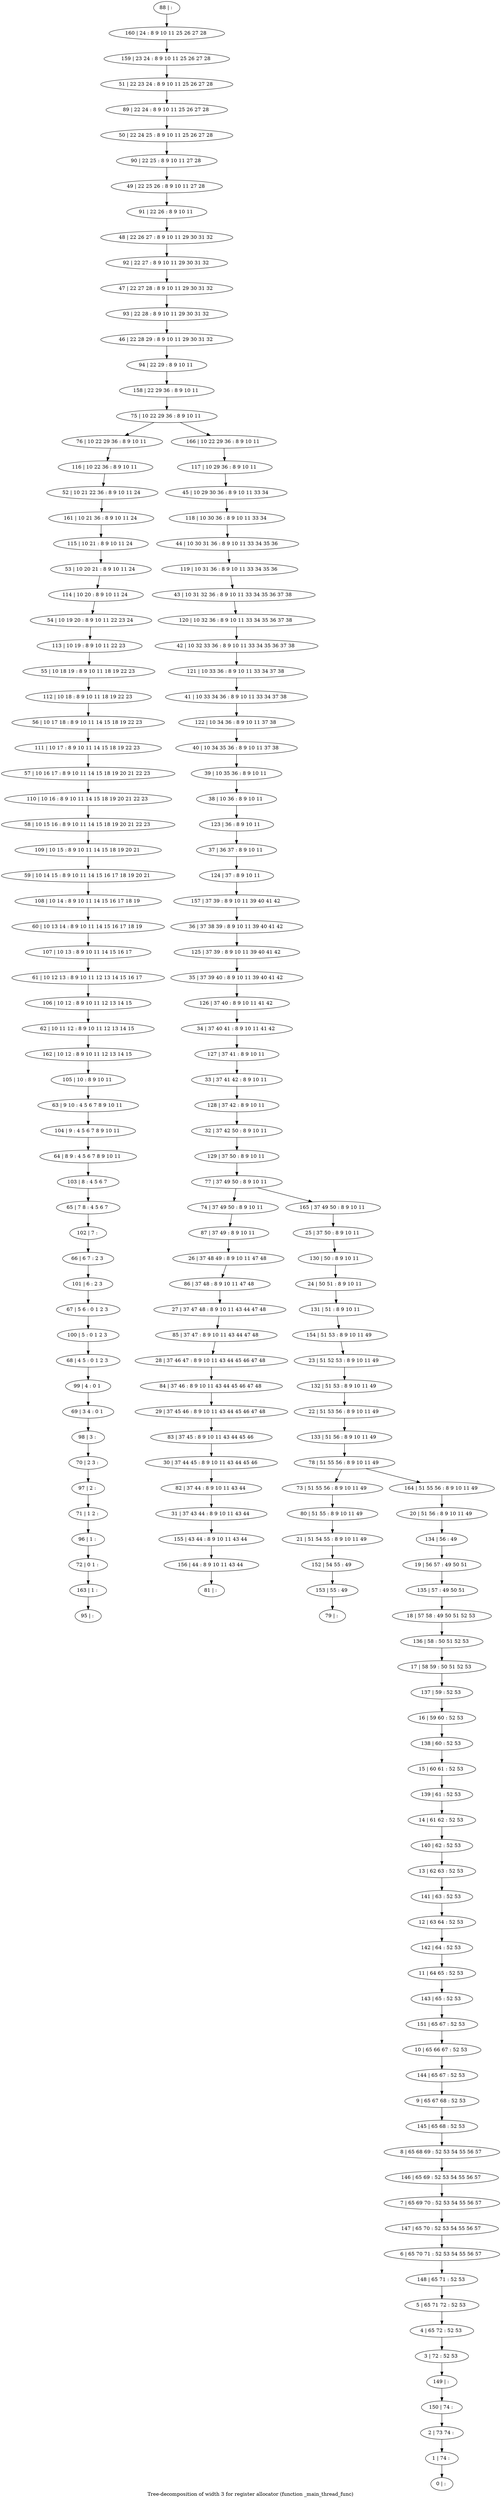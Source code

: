 digraph G {
graph [label="Tree-decomposition of width 3 for register allocator (function _main_thread_func)"]
0[label="0 | : "];
1[label="1 | 74 : "];
2[label="2 | 73 74 : "];
3[label="3 | 72 : 52 53 "];
4[label="4 | 65 72 : 52 53 "];
5[label="5 | 65 71 72 : 52 53 "];
6[label="6 | 65 70 71 : 52 53 54 55 56 57 "];
7[label="7 | 65 69 70 : 52 53 54 55 56 57 "];
8[label="8 | 65 68 69 : 52 53 54 55 56 57 "];
9[label="9 | 65 67 68 : 52 53 "];
10[label="10 | 65 66 67 : 52 53 "];
11[label="11 | 64 65 : 52 53 "];
12[label="12 | 63 64 : 52 53 "];
13[label="13 | 62 63 : 52 53 "];
14[label="14 | 61 62 : 52 53 "];
15[label="15 | 60 61 : 52 53 "];
16[label="16 | 59 60 : 52 53 "];
17[label="17 | 58 59 : 50 51 52 53 "];
18[label="18 | 57 58 : 49 50 51 52 53 "];
19[label="19 | 56 57 : 49 50 51 "];
20[label="20 | 51 56 : 8 9 10 11 49 "];
21[label="21 | 51 54 55 : 8 9 10 11 49 "];
22[label="22 | 51 53 56 : 8 9 10 11 49 "];
23[label="23 | 51 52 53 : 8 9 10 11 49 "];
24[label="24 | 50 51 : 8 9 10 11 "];
25[label="25 | 37 50 : 8 9 10 11 "];
26[label="26 | 37 48 49 : 8 9 10 11 47 48 "];
27[label="27 | 37 47 48 : 8 9 10 11 43 44 47 48 "];
28[label="28 | 37 46 47 : 8 9 10 11 43 44 45 46 47 48 "];
29[label="29 | 37 45 46 : 8 9 10 11 43 44 45 46 47 48 "];
30[label="30 | 37 44 45 : 8 9 10 11 43 44 45 46 "];
31[label="31 | 37 43 44 : 8 9 10 11 43 44 "];
32[label="32 | 37 42 50 : 8 9 10 11 "];
33[label="33 | 37 41 42 : 8 9 10 11 "];
34[label="34 | 37 40 41 : 8 9 10 11 41 42 "];
35[label="35 | 37 39 40 : 8 9 10 11 39 40 41 42 "];
36[label="36 | 37 38 39 : 8 9 10 11 39 40 41 42 "];
37[label="37 | 36 37 : 8 9 10 11 "];
38[label="38 | 10 36 : 8 9 10 11 "];
39[label="39 | 10 35 36 : 8 9 10 11 "];
40[label="40 | 10 34 35 36 : 8 9 10 11 37 38 "];
41[label="41 | 10 33 34 36 : 8 9 10 11 33 34 37 38 "];
42[label="42 | 10 32 33 36 : 8 9 10 11 33 34 35 36 37 38 "];
43[label="43 | 10 31 32 36 : 8 9 10 11 33 34 35 36 37 38 "];
44[label="44 | 10 30 31 36 : 8 9 10 11 33 34 35 36 "];
45[label="45 | 10 29 30 36 : 8 9 10 11 33 34 "];
46[label="46 | 22 28 29 : 8 9 10 11 29 30 31 32 "];
47[label="47 | 22 27 28 : 8 9 10 11 29 30 31 32 "];
48[label="48 | 22 26 27 : 8 9 10 11 29 30 31 32 "];
49[label="49 | 22 25 26 : 8 9 10 11 27 28 "];
50[label="50 | 22 24 25 : 8 9 10 11 25 26 27 28 "];
51[label="51 | 22 23 24 : 8 9 10 11 25 26 27 28 "];
52[label="52 | 10 21 22 36 : 8 9 10 11 24 "];
53[label="53 | 10 20 21 : 8 9 10 11 24 "];
54[label="54 | 10 19 20 : 8 9 10 11 22 23 24 "];
55[label="55 | 10 18 19 : 8 9 10 11 18 19 22 23 "];
56[label="56 | 10 17 18 : 8 9 10 11 14 15 18 19 22 23 "];
57[label="57 | 10 16 17 : 8 9 10 11 14 15 18 19 20 21 22 23 "];
58[label="58 | 10 15 16 : 8 9 10 11 14 15 18 19 20 21 22 23 "];
59[label="59 | 10 14 15 : 8 9 10 11 14 15 16 17 18 19 20 21 "];
60[label="60 | 10 13 14 : 8 9 10 11 14 15 16 17 18 19 "];
61[label="61 | 10 12 13 : 8 9 10 11 12 13 14 15 16 17 "];
62[label="62 | 10 11 12 : 8 9 10 11 12 13 14 15 "];
63[label="63 | 9 10 : 4 5 6 7 8 9 10 11 "];
64[label="64 | 8 9 : 4 5 6 7 8 9 10 11 "];
65[label="65 | 7 8 : 4 5 6 7 "];
66[label="66 | 6 7 : 2 3 "];
67[label="67 | 5 6 : 0 1 2 3 "];
68[label="68 | 4 5 : 0 1 2 3 "];
69[label="69 | 3 4 : 0 1 "];
70[label="70 | 2 3 : "];
71[label="71 | 1 2 : "];
72[label="72 | 0 1 : "];
73[label="73 | 51 55 56 : 8 9 10 11 49 "];
74[label="74 | 37 49 50 : 8 9 10 11 "];
75[label="75 | 10 22 29 36 : 8 9 10 11 "];
76[label="76 | 10 22 29 36 : 8 9 10 11 "];
77[label="77 | 37 49 50 : 8 9 10 11 "];
78[label="78 | 51 55 56 : 8 9 10 11 49 "];
79[label="79 | : "];
80[label="80 | 51 55 : 8 9 10 11 49 "];
81[label="81 | : "];
82[label="82 | 37 44 : 8 9 10 11 43 44 "];
83[label="83 | 37 45 : 8 9 10 11 43 44 45 46 "];
84[label="84 | 37 46 : 8 9 10 11 43 44 45 46 47 48 "];
85[label="85 | 37 47 : 8 9 10 11 43 44 47 48 "];
86[label="86 | 37 48 : 8 9 10 11 47 48 "];
87[label="87 | 37 49 : 8 9 10 11 "];
88[label="88 | : "];
89[label="89 | 22 24 : 8 9 10 11 25 26 27 28 "];
90[label="90 | 22 25 : 8 9 10 11 27 28 "];
91[label="91 | 22 26 : 8 9 10 11 "];
92[label="92 | 22 27 : 8 9 10 11 29 30 31 32 "];
93[label="93 | 22 28 : 8 9 10 11 29 30 31 32 "];
94[label="94 | 22 29 : 8 9 10 11 "];
95[label="95 | : "];
96[label="96 | 1 : "];
97[label="97 | 2 : "];
98[label="98 | 3 : "];
99[label="99 | 4 : 0 1 "];
100[label="100 | 5 : 0 1 2 3 "];
101[label="101 | 6 : 2 3 "];
102[label="102 | 7 : "];
103[label="103 | 8 : 4 5 6 7 "];
104[label="104 | 9 : 4 5 6 7 8 9 10 11 "];
105[label="105 | 10 : 8 9 10 11 "];
106[label="106 | 10 12 : 8 9 10 11 12 13 14 15 "];
107[label="107 | 10 13 : 8 9 10 11 14 15 16 17 "];
108[label="108 | 10 14 : 8 9 10 11 14 15 16 17 18 19 "];
109[label="109 | 10 15 : 8 9 10 11 14 15 18 19 20 21 "];
110[label="110 | 10 16 : 8 9 10 11 14 15 18 19 20 21 22 23 "];
111[label="111 | 10 17 : 8 9 10 11 14 15 18 19 22 23 "];
112[label="112 | 10 18 : 8 9 10 11 18 19 22 23 "];
113[label="113 | 10 19 : 8 9 10 11 22 23 "];
114[label="114 | 10 20 : 8 9 10 11 24 "];
115[label="115 | 10 21 : 8 9 10 11 24 "];
116[label="116 | 10 22 36 : 8 9 10 11 "];
117[label="117 | 10 29 36 : 8 9 10 11 "];
118[label="118 | 10 30 36 : 8 9 10 11 33 34 "];
119[label="119 | 10 31 36 : 8 9 10 11 33 34 35 36 "];
120[label="120 | 10 32 36 : 8 9 10 11 33 34 35 36 37 38 "];
121[label="121 | 10 33 36 : 8 9 10 11 33 34 37 38 "];
122[label="122 | 10 34 36 : 8 9 10 11 37 38 "];
123[label="123 | 36 : 8 9 10 11 "];
124[label="124 | 37 : 8 9 10 11 "];
125[label="125 | 37 39 : 8 9 10 11 39 40 41 42 "];
126[label="126 | 37 40 : 8 9 10 11 41 42 "];
127[label="127 | 37 41 : 8 9 10 11 "];
128[label="128 | 37 42 : 8 9 10 11 "];
129[label="129 | 37 50 : 8 9 10 11 "];
130[label="130 | 50 : 8 9 10 11 "];
131[label="131 | 51 : 8 9 10 11 "];
132[label="132 | 51 53 : 8 9 10 11 49 "];
133[label="133 | 51 56 : 8 9 10 11 49 "];
134[label="134 | 56 : 49 "];
135[label="135 | 57 : 49 50 51 "];
136[label="136 | 58 : 50 51 52 53 "];
137[label="137 | 59 : 52 53 "];
138[label="138 | 60 : 52 53 "];
139[label="139 | 61 : 52 53 "];
140[label="140 | 62 : 52 53 "];
141[label="141 | 63 : 52 53 "];
142[label="142 | 64 : 52 53 "];
143[label="143 | 65 : 52 53 "];
144[label="144 | 65 67 : 52 53 "];
145[label="145 | 65 68 : 52 53 "];
146[label="146 | 65 69 : 52 53 54 55 56 57 "];
147[label="147 | 65 70 : 52 53 54 55 56 57 "];
148[label="148 | 65 71 : 52 53 "];
149[label="149 | : "];
150[label="150 | 74 : "];
151[label="151 | 65 67 : 52 53 "];
152[label="152 | 54 55 : 49 "];
153[label="153 | 55 : 49 "];
154[label="154 | 51 53 : 8 9 10 11 49 "];
155[label="155 | 43 44 : 8 9 10 11 43 44 "];
156[label="156 | 44 : 8 9 10 11 43 44 "];
157[label="157 | 37 39 : 8 9 10 11 39 40 41 42 "];
158[label="158 | 22 29 36 : 8 9 10 11 "];
159[label="159 | 23 24 : 8 9 10 11 25 26 27 28 "];
160[label="160 | 24 : 8 9 10 11 25 26 27 28 "];
161[label="161 | 10 21 36 : 8 9 10 11 24 "];
162[label="162 | 10 12 : 8 9 10 11 12 13 14 15 "];
163[label="163 | 1 : "];
164[label="164 | 51 55 56 : 8 9 10 11 49 "];
165[label="165 | 37 49 50 : 8 9 10 11 "];
166[label="166 | 10 22 29 36 : 8 9 10 11 "];
80->21 ;
73->80 ;
82->31 ;
30->82 ;
83->30 ;
29->83 ;
84->29 ;
28->84 ;
85->28 ;
27->85 ;
86->27 ;
26->86 ;
87->26 ;
74->87 ;
96->72 ;
71->96 ;
97->71 ;
70->97 ;
98->70 ;
69->98 ;
99->69 ;
68->99 ;
100->68 ;
67->100 ;
101->67 ;
66->101 ;
102->66 ;
65->102 ;
103->65 ;
64->103 ;
104->64 ;
63->104 ;
105->63 ;
106->62 ;
61->106 ;
107->61 ;
60->107 ;
108->60 ;
59->108 ;
109->59 ;
58->109 ;
110->58 ;
57->110 ;
111->57 ;
56->111 ;
112->56 ;
55->112 ;
113->55 ;
54->113 ;
114->54 ;
53->114 ;
115->53 ;
116->52 ;
76->116 ;
21->152 ;
153->79 ;
152->153 ;
31->155 ;
156->81 ;
155->156 ;
161->115 ;
52->161 ;
162->105 ;
62->162 ;
163->95 ;
72->163 ;
88->160 ;
160->159 ;
159->51 ;
51->89 ;
89->50 ;
50->90 ;
90->49 ;
49->91 ;
91->48 ;
48->92 ;
92->47 ;
47->93 ;
93->46 ;
46->94 ;
94->158 ;
158->75 ;
117->45 ;
45->118 ;
118->44 ;
44->119 ;
119->43 ;
43->120 ;
120->42 ;
42->121 ;
121->41 ;
41->122 ;
122->40 ;
40->39 ;
39->38 ;
38->123 ;
123->37 ;
37->124 ;
124->157 ;
157->36 ;
36->125 ;
125->35 ;
35->126 ;
126->34 ;
34->127 ;
127->33 ;
33->128 ;
128->32 ;
32->129 ;
129->77 ;
25->130 ;
130->24 ;
24->131 ;
131->154 ;
154->23 ;
23->132 ;
132->22 ;
22->133 ;
133->78 ;
20->134 ;
134->19 ;
19->135 ;
135->18 ;
18->136 ;
136->17 ;
17->137 ;
137->16 ;
16->138 ;
138->15 ;
15->139 ;
139->14 ;
14->140 ;
140->13 ;
13->141 ;
141->12 ;
12->142 ;
142->11 ;
11->143 ;
143->151 ;
151->10 ;
10->144 ;
144->9 ;
9->145 ;
145->8 ;
8->146 ;
146->7 ;
7->147 ;
147->6 ;
6->148 ;
148->5 ;
5->4 ;
4->3 ;
3->149 ;
149->150 ;
150->2 ;
2->1 ;
1->0 ;
164->20 ;
165->25 ;
166->117 ;
78->73 ;
78->164 ;
77->74 ;
77->165 ;
75->76 ;
75->166 ;
}
